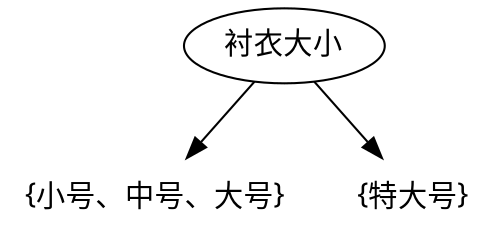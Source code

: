 digraph shirtBinary2 {
	node [fontname=STKAITI shape=plaintext]
	A [label="衬衣大小" shape=oval]
	B [label="{小号、中号、大号}"]
	C [label="{特大号}"]
	A -> B
	A -> C
}
